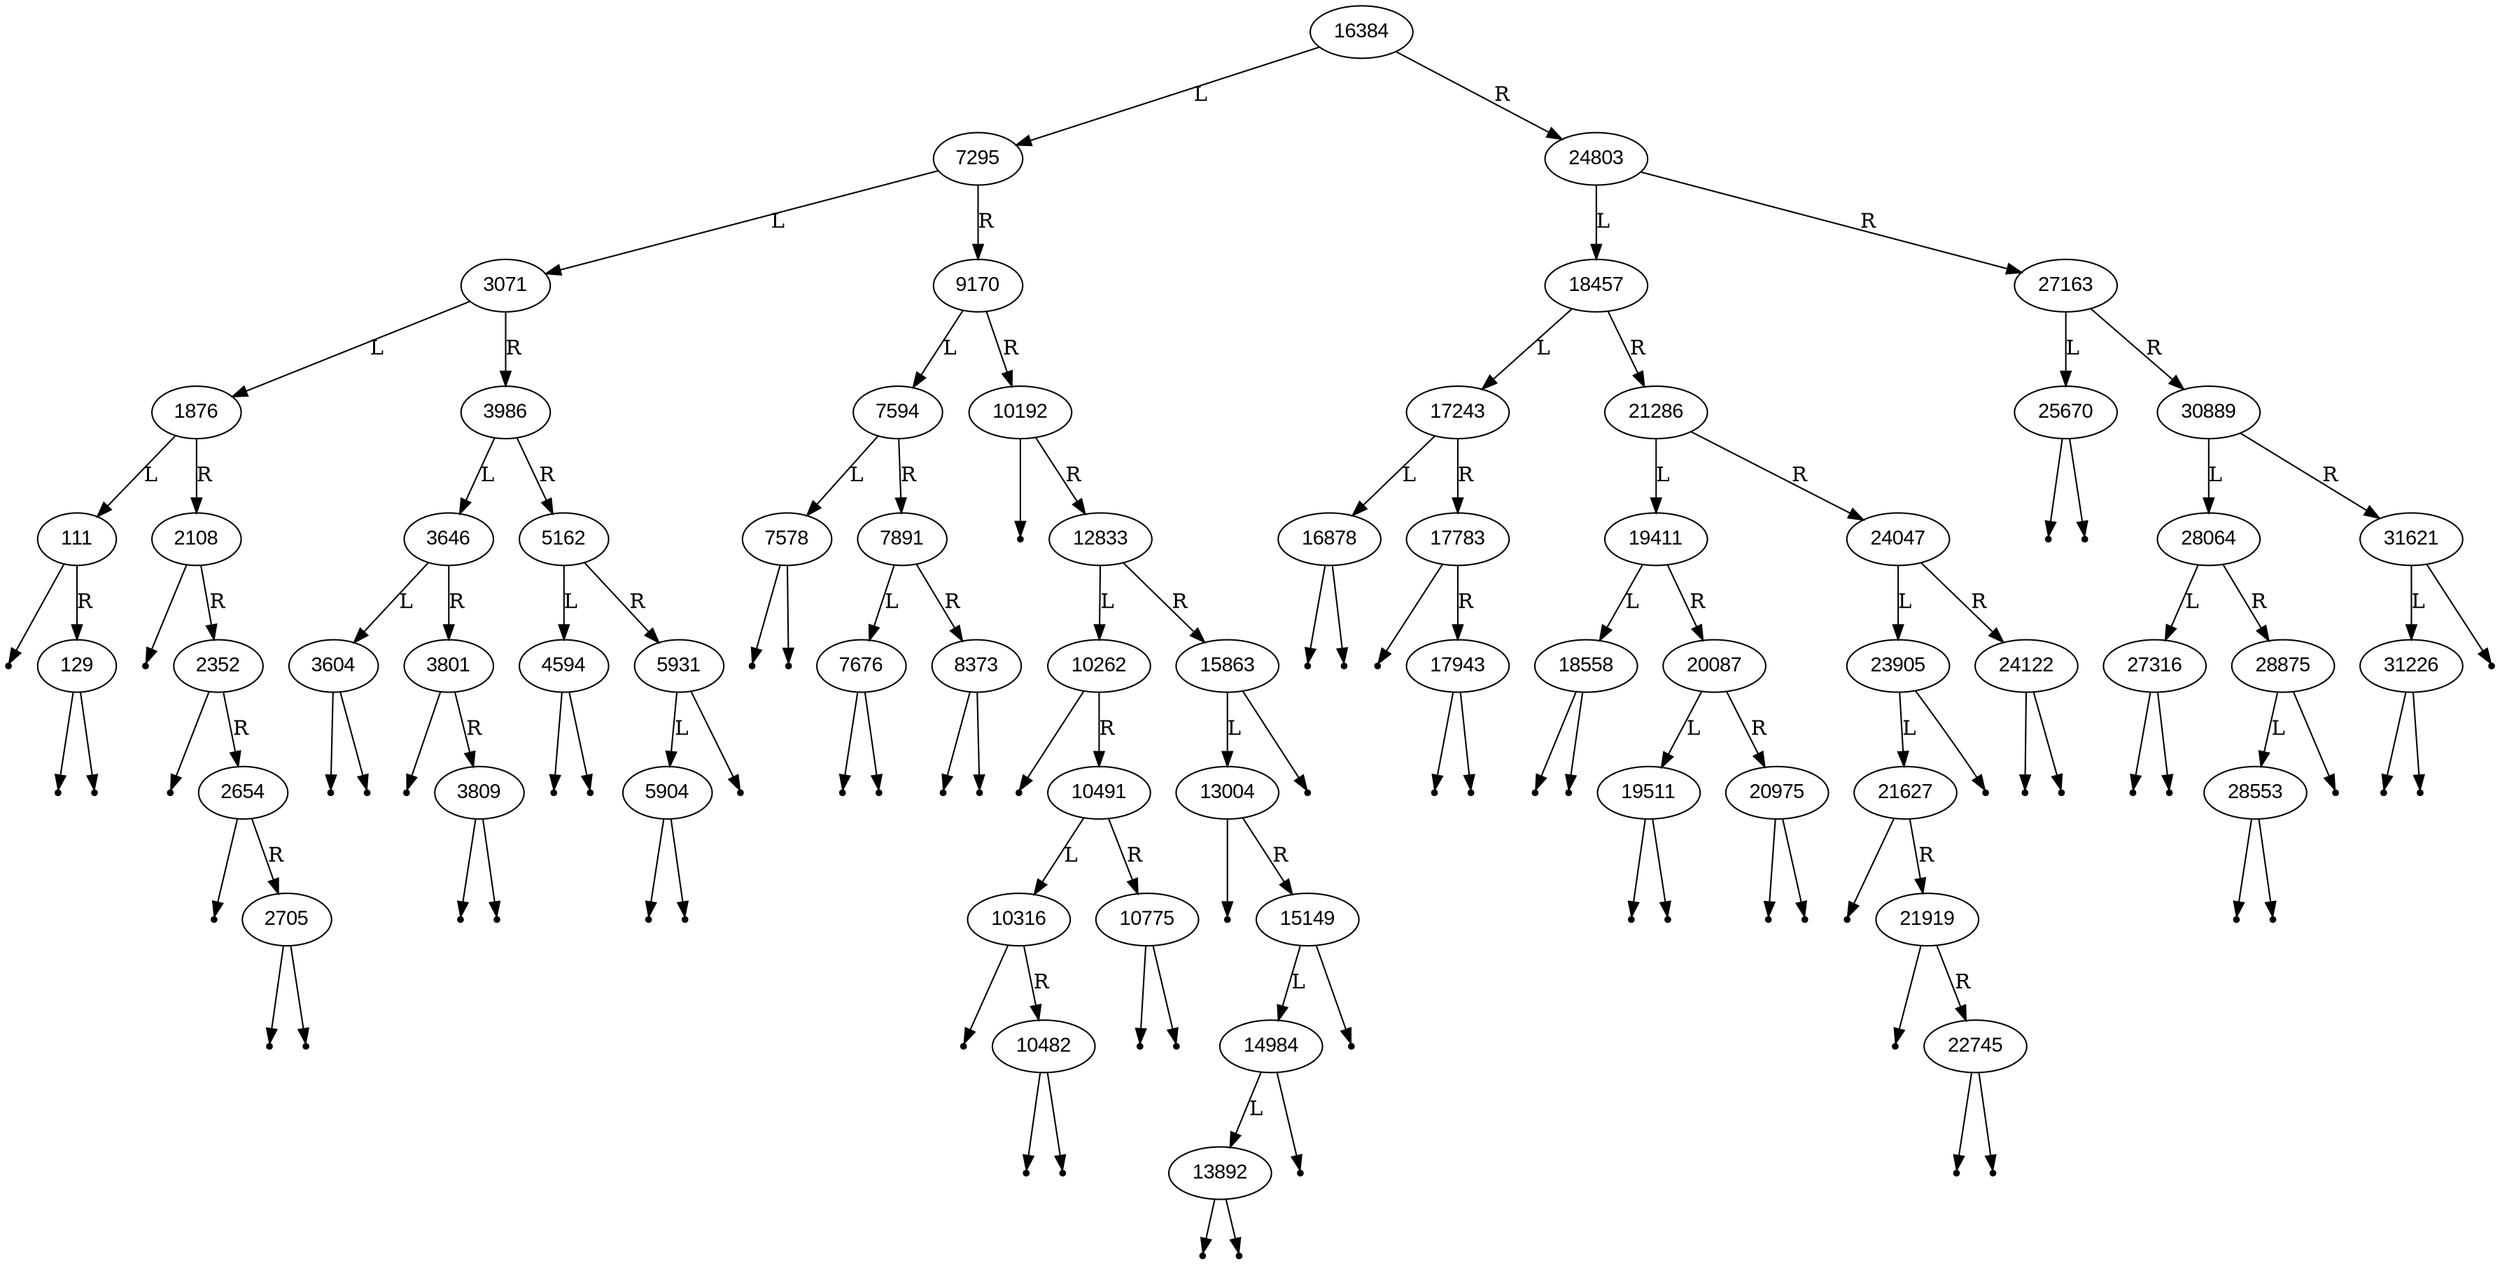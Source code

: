 digraph BST {
    node [fontname="Arial"];
    16384 -> 7295 [label="L"];
    7295 -> 3071 [label="L"];
    3071 -> 1876 [label="L"];
    1876 -> 111 [label="L"];
    nullL111 [shape=point];
    111 -> nullL111;
    111 -> 129 [label="R"];
    nullL129 [shape=point];
    129 -> nullL129;
    nullR129 [shape=point];
    129 -> nullR129;
    1876 -> 2108 [label="R"];
    nullL2108 [shape=point];
    2108 -> nullL2108;
    2108 -> 2352 [label="R"];
    nullL2352 [shape=point];
    2352 -> nullL2352;
    2352 -> 2654 [label="R"];
    nullL2654 [shape=point];
    2654 -> nullL2654;
    2654 -> 2705 [label="R"];
    nullL2705 [shape=point];
    2705 -> nullL2705;
    nullR2705 [shape=point];
    2705 -> nullR2705;
    3071 -> 3986 [label="R"];
    3986 -> 3646 [label="L"];
    3646 -> 3604 [label="L"];
    nullL3604 [shape=point];
    3604 -> nullL3604;
    nullR3604 [shape=point];
    3604 -> nullR3604;
    3646 -> 3801 [label="R"];
    nullL3801 [shape=point];
    3801 -> nullL3801;
    3801 -> 3809 [label="R"];
    nullL3809 [shape=point];
    3809 -> nullL3809;
    nullR3809 [shape=point];
    3809 -> nullR3809;
    3986 -> 5162 [label="R"];
    5162 -> 4594 [label="L"];
    nullL4594 [shape=point];
    4594 -> nullL4594;
    nullR4594 [shape=point];
    4594 -> nullR4594;
    5162 -> 5931 [label="R"];
    5931 -> 5904 [label="L"];
    nullL5904 [shape=point];
    5904 -> nullL5904;
    nullR5904 [shape=point];
    5904 -> nullR5904;
    nullR5931 [shape=point];
    5931 -> nullR5931;
    7295 -> 9170 [label="R"];
    9170 -> 7594 [label="L"];
    7594 -> 7578 [label="L"];
    nullL7578 [shape=point];
    7578 -> nullL7578;
    nullR7578 [shape=point];
    7578 -> nullR7578;
    7594 -> 7891 [label="R"];
    7891 -> 7676 [label="L"];
    nullL7676 [shape=point];
    7676 -> nullL7676;
    nullR7676 [shape=point];
    7676 -> nullR7676;
    7891 -> 8373 [label="R"];
    nullL8373 [shape=point];
    8373 -> nullL8373;
    nullR8373 [shape=point];
    8373 -> nullR8373;
    9170 -> 10192 [label="R"];
    nullL10192 [shape=point];
    10192 -> nullL10192;
    10192 -> 12833 [label="R"];
    12833 -> 10262 [label="L"];
    nullL10262 [shape=point];
    10262 -> nullL10262;
    10262 -> 10491 [label="R"];
    10491 -> 10316 [label="L"];
    nullL10316 [shape=point];
    10316 -> nullL10316;
    10316 -> 10482 [label="R"];
    nullL10482 [shape=point];
    10482 -> nullL10482;
    nullR10482 [shape=point];
    10482 -> nullR10482;
    10491 -> 10775 [label="R"];
    nullL10775 [shape=point];
    10775 -> nullL10775;
    nullR10775 [shape=point];
    10775 -> nullR10775;
    12833 -> 15863 [label="R"];
    15863 -> 13004 [label="L"];
    nullL13004 [shape=point];
    13004 -> nullL13004;
    13004 -> 15149 [label="R"];
    15149 -> 14984 [label="L"];
    14984 -> 13892 [label="L"];
    nullL13892 [shape=point];
    13892 -> nullL13892;
    nullR13892 [shape=point];
    13892 -> nullR13892;
    nullR14984 [shape=point];
    14984 -> nullR14984;
    nullR15149 [shape=point];
    15149 -> nullR15149;
    nullR15863 [shape=point];
    15863 -> nullR15863;
    16384 -> 24803 [label="R"];
    24803 -> 18457 [label="L"];
    18457 -> 17243 [label="L"];
    17243 -> 16878 [label="L"];
    nullL16878 [shape=point];
    16878 -> nullL16878;
    nullR16878 [shape=point];
    16878 -> nullR16878;
    17243 -> 17783 [label="R"];
    nullL17783 [shape=point];
    17783 -> nullL17783;
    17783 -> 17943 [label="R"];
    nullL17943 [shape=point];
    17943 -> nullL17943;
    nullR17943 [shape=point];
    17943 -> nullR17943;
    18457 -> 21286 [label="R"];
    21286 -> 19411 [label="L"];
    19411 -> 18558 [label="L"];
    nullL18558 [shape=point];
    18558 -> nullL18558;
    nullR18558 [shape=point];
    18558 -> nullR18558;
    19411 -> 20087 [label="R"];
    20087 -> 19511 [label="L"];
    nullL19511 [shape=point];
    19511 -> nullL19511;
    nullR19511 [shape=point];
    19511 -> nullR19511;
    20087 -> 20975 [label="R"];
    nullL20975 [shape=point];
    20975 -> nullL20975;
    nullR20975 [shape=point];
    20975 -> nullR20975;
    21286 -> 24047 [label="R"];
    24047 -> 23905 [label="L"];
    23905 -> 21627 [label="L"];
    nullL21627 [shape=point];
    21627 -> nullL21627;
    21627 -> 21919 [label="R"];
    nullL21919 [shape=point];
    21919 -> nullL21919;
    21919 -> 22745 [label="R"];
    nullL22745 [shape=point];
    22745 -> nullL22745;
    nullR22745 [shape=point];
    22745 -> nullR22745;
    nullR23905 [shape=point];
    23905 -> nullR23905;
    24047 -> 24122 [label="R"];
    nullL24122 [shape=point];
    24122 -> nullL24122;
    nullR24122 [shape=point];
    24122 -> nullR24122;
    24803 -> 27163 [label="R"];
    27163 -> 25670 [label="L"];
    nullL25670 [shape=point];
    25670 -> nullL25670;
    nullR25670 [shape=point];
    25670 -> nullR25670;
    27163 -> 30889 [label="R"];
    30889 -> 28064 [label="L"];
    28064 -> 27316 [label="L"];
    nullL27316 [shape=point];
    27316 -> nullL27316;
    nullR27316 [shape=point];
    27316 -> nullR27316;
    28064 -> 28875 [label="R"];
    28875 -> 28553 [label="L"];
    nullL28553 [shape=point];
    28553 -> nullL28553;
    nullR28553 [shape=point];
    28553 -> nullR28553;
    nullR28875 [shape=point];
    28875 -> nullR28875;
    30889 -> 31621 [label="R"];
    31621 -> 31226 [label="L"];
    nullL31226 [shape=point];
    31226 -> nullL31226;
    nullR31226 [shape=point];
    31226 -> nullR31226;
    nullR31621 [shape=point];
    31621 -> nullR31621;
}
